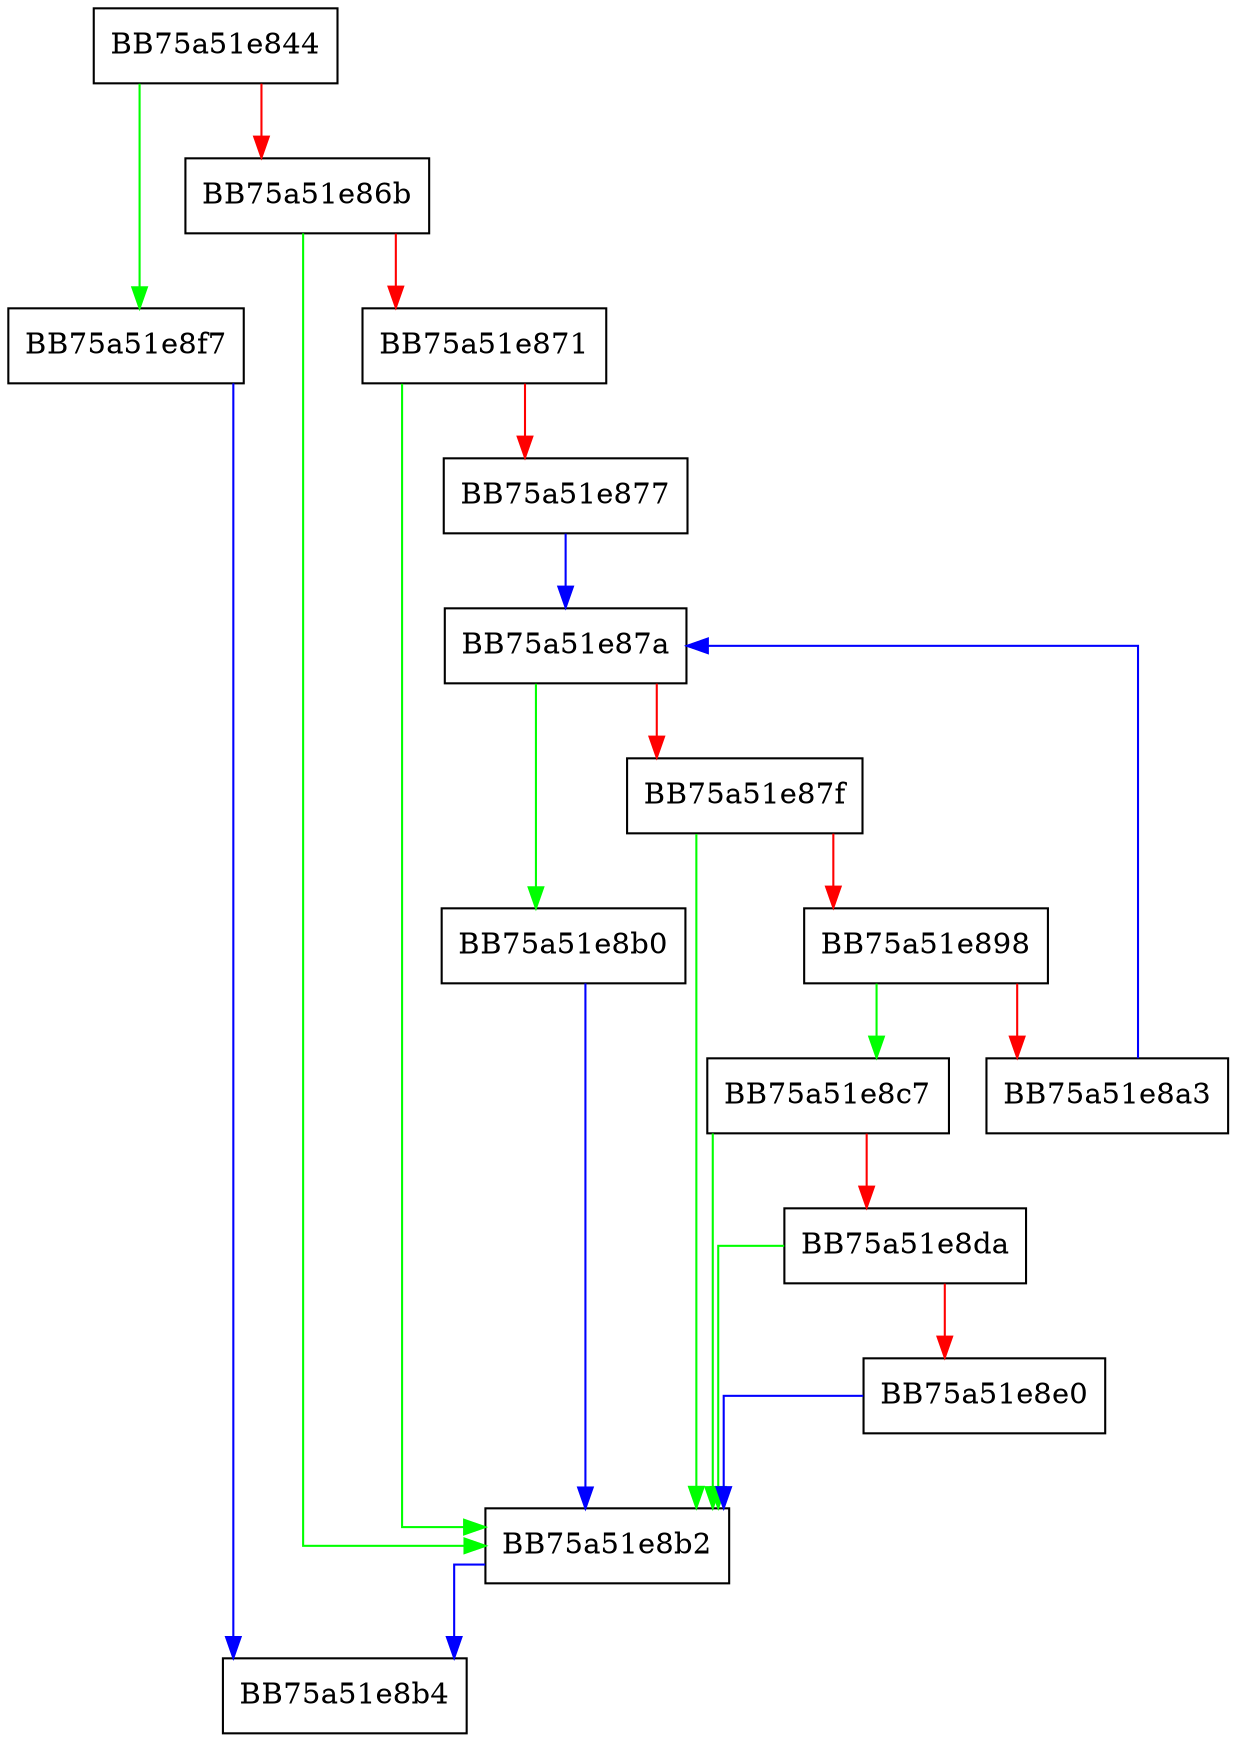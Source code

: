 digraph GetUnpackSize {
  node [shape="box"];
  graph [splines=ortho];
  BB75a51e844 -> BB75a51e8f7 [color="green"];
  BB75a51e844 -> BB75a51e86b [color="red"];
  BB75a51e86b -> BB75a51e8b2 [color="green"];
  BB75a51e86b -> BB75a51e871 [color="red"];
  BB75a51e871 -> BB75a51e8b2 [color="green"];
  BB75a51e871 -> BB75a51e877 [color="red"];
  BB75a51e877 -> BB75a51e87a [color="blue"];
  BB75a51e87a -> BB75a51e8b0 [color="green"];
  BB75a51e87a -> BB75a51e87f [color="red"];
  BB75a51e87f -> BB75a51e8b2 [color="green"];
  BB75a51e87f -> BB75a51e898 [color="red"];
  BB75a51e898 -> BB75a51e8c7 [color="green"];
  BB75a51e898 -> BB75a51e8a3 [color="red"];
  BB75a51e8a3 -> BB75a51e87a [color="blue"];
  BB75a51e8b0 -> BB75a51e8b2 [color="blue"];
  BB75a51e8b2 -> BB75a51e8b4 [color="blue"];
  BB75a51e8c7 -> BB75a51e8b2 [color="green"];
  BB75a51e8c7 -> BB75a51e8da [color="red"];
  BB75a51e8da -> BB75a51e8b2 [color="green"];
  BB75a51e8da -> BB75a51e8e0 [color="red"];
  BB75a51e8e0 -> BB75a51e8b2 [color="blue"];
  BB75a51e8f7 -> BB75a51e8b4 [color="blue"];
}